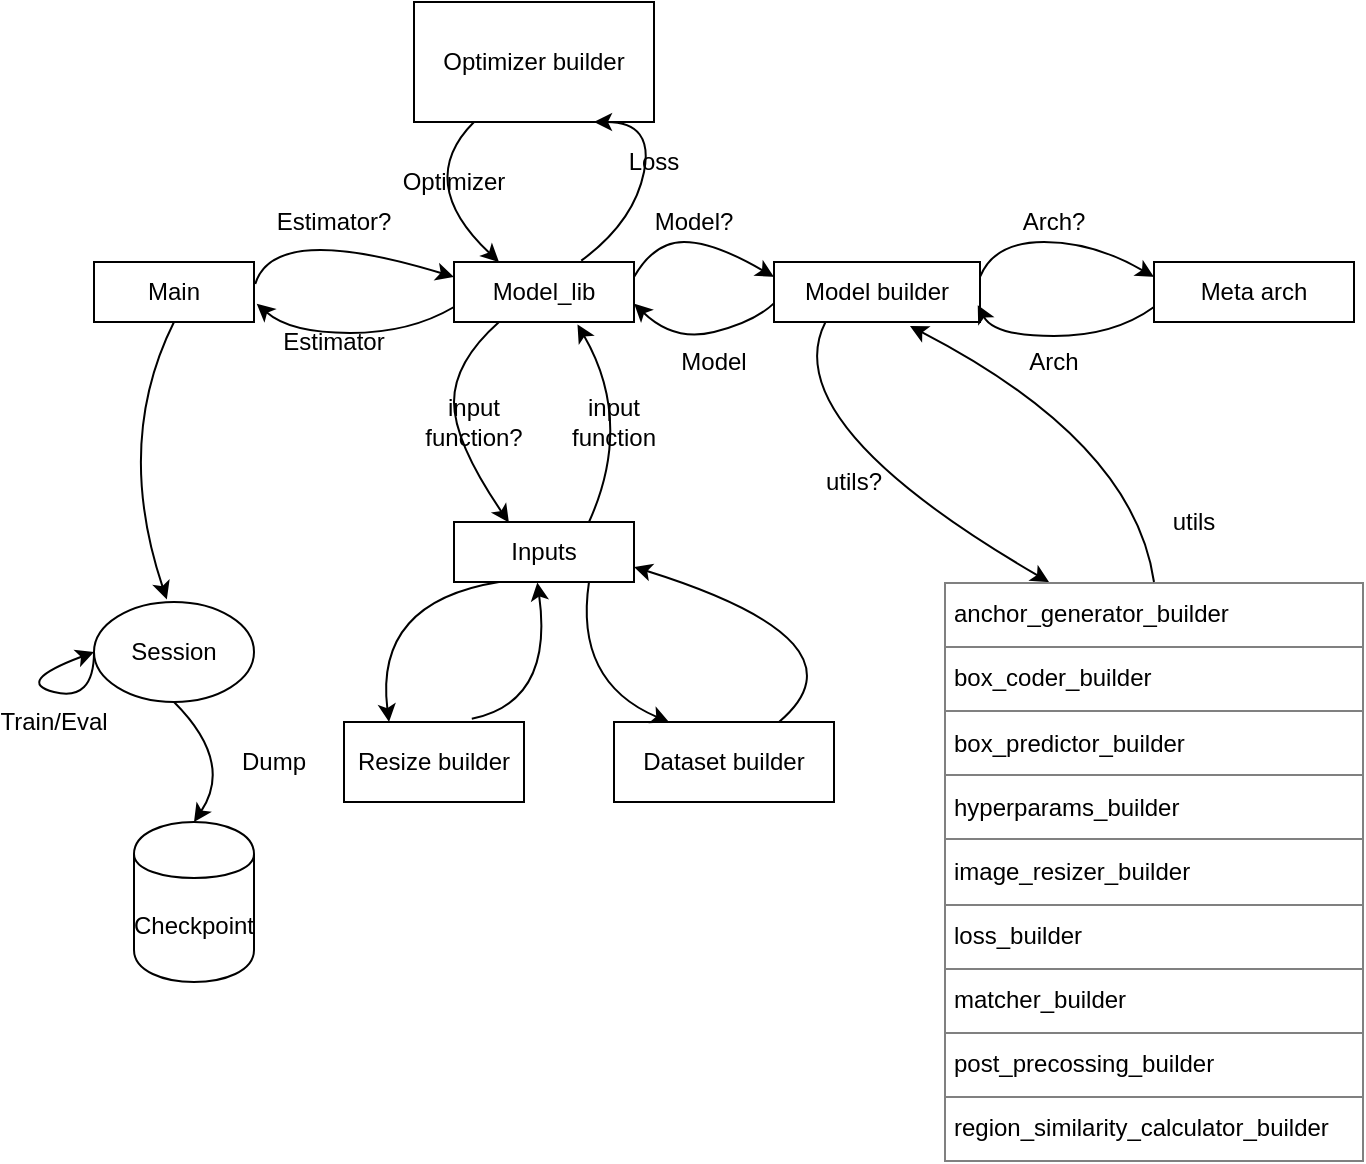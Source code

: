 <mxfile version="10.6.5" type="device"><diagram id="v70GzJC3RyhQ1K8cmD1p" name="Page-1"><mxGraphModel dx="1394" dy="764" grid="1" gridSize="10" guides="1" tooltips="1" connect="1" arrows="1" fold="1" page="1" pageScale="1" pageWidth="827" pageHeight="1169" math="0" shadow="0"><root><mxCell id="0"/><mxCell id="1" parent="0"/><mxCell id="VleMu1lKD6YgWPfpHK27-1" value="Main&lt;br&gt;" style="rounded=0;whiteSpace=wrap;html=1;" parent="1" vertex="1"><mxGeometry x="90" y="140" width="80" height="30" as="geometry"/></mxCell><mxCell id="VleMu1lKD6YgWPfpHK27-2" value="Model_lib" style="rounded=0;whiteSpace=wrap;html=1;" parent="1" vertex="1"><mxGeometry x="270" y="140" width="90" height="30" as="geometry"/></mxCell><mxCell id="VleMu1lKD6YgWPfpHK27-3" value="Model builder" style="rounded=0;whiteSpace=wrap;html=1;" parent="1" vertex="1"><mxGeometry x="430" y="140" width="103" height="30" as="geometry"/></mxCell><mxCell id="VleMu1lKD6YgWPfpHK27-4" value="Meta arch&lt;br&gt;" style="rounded=0;whiteSpace=wrap;html=1;" parent="1" vertex="1"><mxGeometry x="620" y="140" width="100" height="30" as="geometry"/></mxCell><mxCell id="VleMu1lKD6YgWPfpHK27-5" value="Optimizer builder" style="rounded=0;whiteSpace=wrap;html=1;" parent="1" vertex="1"><mxGeometry x="250" y="10" width="120" height="60" as="geometry"/></mxCell><mxCell id="VleMu1lKD6YgWPfpHK27-7" value="" style="curved=1;endArrow=classic;html=1;exitX=1.008;exitY=0.367;exitDx=0;exitDy=0;entryX=0;entryY=0.25;entryDx=0;entryDy=0;exitPerimeter=0;" parent="1" source="VleMu1lKD6YgWPfpHK27-1" target="VleMu1lKD6YgWPfpHK27-2" edge="1"><mxGeometry width="50" height="50" relative="1" as="geometry"><mxPoint x="180" y="170" as="sourcePoint"/><mxPoint x="230" y="120" as="targetPoint"/><Array as="points"><mxPoint x="180" y="120"/></Array></mxGeometry></mxCell><mxCell id="VleMu1lKD6YgWPfpHK27-8" value="Estimator?" style="text;html=1;strokeColor=none;fillColor=none;align=center;verticalAlign=middle;whiteSpace=wrap;rounded=0;" parent="1" vertex="1"><mxGeometry x="190" y="110" width="40" height="20" as="geometry"/></mxCell><mxCell id="VleMu1lKD6YgWPfpHK27-9" value="" style="curved=1;endArrow=classic;html=1;exitX=1;exitY=0.25;exitDx=0;exitDy=0;entryX=0;entryY=0.25;entryDx=0;entryDy=0;" parent="1" source="VleMu1lKD6YgWPfpHK27-2" target="VleMu1lKD6YgWPfpHK27-3" edge="1"><mxGeometry width="50" height="50" relative="1" as="geometry"><mxPoint x="370" y="180" as="sourcePoint"/><mxPoint x="420" y="130" as="targetPoint"/><Array as="points"><mxPoint x="370" y="130"/><mxPoint x="400" y="130"/></Array></mxGeometry></mxCell><mxCell id="VleMu1lKD6YgWPfpHK27-10" value="" style="curved=1;endArrow=classic;html=1;exitX=1;exitY=0.25;exitDx=0;exitDy=0;entryX=0;entryY=0.25;entryDx=0;entryDy=0;" parent="1" source="VleMu1lKD6YgWPfpHK27-3" target="VleMu1lKD6YgWPfpHK27-4" edge="1"><mxGeometry width="50" height="50" relative="1" as="geometry"><mxPoint x="446" y="158" as="sourcePoint"/><mxPoint x="516" y="158" as="targetPoint"/><Array as="points"><mxPoint x="540" y="130"/><mxPoint x="590" y="130"/></Array></mxGeometry></mxCell><mxCell id="VleMu1lKD6YgWPfpHK27-11" value="" style="curved=1;endArrow=classic;html=1;exitX=0;exitY=0.75;exitDx=0;exitDy=0;entryX=0.989;entryY=0.719;entryDx=0;entryDy=0;entryPerimeter=0;" parent="1" source="VleMu1lKD6YgWPfpHK27-4" target="VleMu1lKD6YgWPfpHK27-3" edge="1"><mxGeometry width="50" height="50" relative="1" as="geometry"><mxPoint x="620" y="155" as="sourcePoint"/><mxPoint x="550" y="163" as="targetPoint"/><Array as="points"><mxPoint x="600" y="177"/><mxPoint x="540" y="177"/></Array></mxGeometry></mxCell><mxCell id="VleMu1lKD6YgWPfpHK27-12" value="" style="curved=1;endArrow=classic;html=1;exitX=-0.002;exitY=0.694;exitDx=0;exitDy=0;entryX=1.001;entryY=0.694;entryDx=0;entryDy=0;entryPerimeter=0;exitPerimeter=0;" parent="1" source="VleMu1lKD6YgWPfpHK27-3" target="VleMu1lKD6YgWPfpHK27-2" edge="1"><mxGeometry width="50" height="50" relative="1" as="geometry"><mxPoint x="448.068" y="181.053" as="sourcePoint"/><mxPoint x="359.913" y="180.083" as="targetPoint"/><Array as="points"><mxPoint x="420" y="170"/><mxPoint x="380" y="180"/></Array></mxGeometry></mxCell><mxCell id="VleMu1lKD6YgWPfpHK27-13" value="" style="curved=1;endArrow=classic;html=1;exitX=0;exitY=0.75;exitDx=0;exitDy=0;entryX=1.017;entryY=0.694;entryDx=0;entryDy=0;entryPerimeter=0;" parent="1" source="VleMu1lKD6YgWPfpHK27-2" target="VleMu1lKD6YgWPfpHK27-1" edge="1"><mxGeometry width="50" height="50" relative="1" as="geometry"><mxPoint x="268.068" y="161.053" as="sourcePoint"/><mxPoint x="179.913" y="160.083" as="targetPoint"/><Array as="points"><mxPoint x="248" y="175.5"/><mxPoint x="188" y="175.5"/></Array></mxGeometry></mxCell><mxCell id="VleMu1lKD6YgWPfpHK27-14" value="Model?" style="text;html=1;strokeColor=none;fillColor=none;align=center;verticalAlign=middle;whiteSpace=wrap;rounded=0;" parent="1" vertex="1"><mxGeometry x="370" y="110" width="40" height="20" as="geometry"/></mxCell><mxCell id="VleMu1lKD6YgWPfpHK27-15" value="Arch?" style="text;html=1;strokeColor=none;fillColor=none;align=center;verticalAlign=middle;whiteSpace=wrap;rounded=0;" parent="1" vertex="1"><mxGeometry x="550" y="110" width="40" height="20" as="geometry"/></mxCell><mxCell id="VleMu1lKD6YgWPfpHK27-17" value="Arch&lt;br&gt;" style="text;html=1;strokeColor=none;fillColor=none;align=center;verticalAlign=middle;whiteSpace=wrap;rounded=0;" parent="1" vertex="1"><mxGeometry x="550" y="180" width="40" height="20" as="geometry"/></mxCell><mxCell id="VleMu1lKD6YgWPfpHK27-18" value="Model" style="text;html=1;strokeColor=none;fillColor=none;align=center;verticalAlign=middle;whiteSpace=wrap;rounded=0;" parent="1" vertex="1"><mxGeometry x="380" y="180" width="40" height="20" as="geometry"/></mxCell><mxCell id="VleMu1lKD6YgWPfpHK27-19" value="" style="curved=1;endArrow=classic;html=1;exitX=0.707;exitY=-0.022;exitDx=0;exitDy=0;entryX=0.75;entryY=1;entryDx=0;entryDy=0;exitPerimeter=0;" parent="1" source="VleMu1lKD6YgWPfpHK27-2" target="VleMu1lKD6YgWPfpHK27-5" edge="1"><mxGeometry width="50" height="50" relative="1" as="geometry"><mxPoint x="370" y="280" as="sourcePoint"/><mxPoint x="420" y="230" as="targetPoint"/><Array as="points"><mxPoint x="360" y="120"/><mxPoint x="370" y="70"/></Array></mxGeometry></mxCell><mxCell id="VleMu1lKD6YgWPfpHK27-20" value="Loss" style="text;html=1;strokeColor=none;fillColor=none;align=center;verticalAlign=middle;whiteSpace=wrap;rounded=0;" parent="1" vertex="1"><mxGeometry x="350" y="80" width="40" height="20" as="geometry"/></mxCell><mxCell id="VleMu1lKD6YgWPfpHK27-21" value="" style="curved=1;endArrow=classic;html=1;entryX=0.25;entryY=0;entryDx=0;entryDy=0;exitX=0.25;exitY=1;exitDx=0;exitDy=0;" parent="1" source="VleMu1lKD6YgWPfpHK27-5" target="VleMu1lKD6YgWPfpHK27-2" edge="1"><mxGeometry width="50" height="50" relative="1" as="geometry"><mxPoint x="210" y="270" as="sourcePoint"/><mxPoint x="260" y="220" as="targetPoint"/><Array as="points"><mxPoint x="250" y="100"/></Array></mxGeometry></mxCell><mxCell id="VleMu1lKD6YgWPfpHK27-22" value="Optimizer" style="text;html=1;strokeColor=none;fillColor=none;align=center;verticalAlign=middle;whiteSpace=wrap;rounded=0;" parent="1" vertex="1"><mxGeometry x="250" y="90" width="40" height="20" as="geometry"/></mxCell><mxCell id="VleMu1lKD6YgWPfpHK27-23" value="Estimator" style="text;html=1;strokeColor=none;fillColor=none;align=center;verticalAlign=middle;whiteSpace=wrap;rounded=0;" parent="1" vertex="1"><mxGeometry x="190" y="170" width="40" height="20" as="geometry"/></mxCell><mxCell id="VleMu1lKD6YgWPfpHK27-24" value="Session" style="ellipse;whiteSpace=wrap;html=1;" parent="1" vertex="1"><mxGeometry x="90" y="310" width="80" height="50" as="geometry"/></mxCell><mxCell id="VleMu1lKD6YgWPfpHK27-25" value="" style="curved=1;endArrow=classic;html=1;entryX=0.455;entryY=-0.026;entryDx=0;entryDy=0;entryPerimeter=0;exitX=0.5;exitY=1;exitDx=0;exitDy=0;" parent="1" source="VleMu1lKD6YgWPfpHK27-1" target="VleMu1lKD6YgWPfpHK27-24" edge="1"><mxGeometry width="50" height="50" relative="1" as="geometry"><mxPoint x="50" y="280" as="sourcePoint"/><mxPoint x="100" y="230" as="targetPoint"/><Array as="points"><mxPoint x="100" y="230"/></Array></mxGeometry></mxCell><mxCell id="VleMu1lKD6YgWPfpHK27-26" value="" style="curved=1;endArrow=classic;html=1;entryX=0;entryY=0.5;entryDx=0;entryDy=0;exitX=0;exitY=0.5;exitDx=0;exitDy=0;" parent="1" source="VleMu1lKD6YgWPfpHK27-24" target="VleMu1lKD6YgWPfpHK27-24" edge="1"><mxGeometry width="50" height="50" relative="1" as="geometry"><mxPoint x="20" y="400" as="sourcePoint"/><mxPoint x="70" y="350" as="targetPoint"/><Array as="points"><mxPoint x="90" y="360"/><mxPoint x="50" y="350"/></Array></mxGeometry></mxCell><mxCell id="VleMu1lKD6YgWPfpHK27-27" value="Train/Eval&lt;br&gt;" style="text;html=1;strokeColor=none;fillColor=none;align=center;verticalAlign=middle;whiteSpace=wrap;rounded=0;" parent="1" vertex="1"><mxGeometry x="50" y="360" width="40" height="20" as="geometry"/></mxCell><mxCell id="VleMu1lKD6YgWPfpHK27-28" value="Checkpoint" style="shape=cylinder;whiteSpace=wrap;html=1;boundedLbl=1;backgroundOutline=1;" parent="1" vertex="1"><mxGeometry x="110" y="420" width="60" height="80" as="geometry"/></mxCell><mxCell id="VleMu1lKD6YgWPfpHK27-29" value="" style="curved=1;endArrow=classic;html=1;entryX=0.5;entryY=0;entryDx=0;entryDy=0;exitX=0.5;exitY=1;exitDx=0;exitDy=0;" parent="1" source="VleMu1lKD6YgWPfpHK27-24" target="VleMu1lKD6YgWPfpHK27-28" edge="1"><mxGeometry width="50" height="50" relative="1" as="geometry"><mxPoint x="220" y="450" as="sourcePoint"/><mxPoint x="270" y="400" as="targetPoint"/><Array as="points"><mxPoint x="160" y="390"/></Array></mxGeometry></mxCell><mxCell id="VleMu1lKD6YgWPfpHK27-30" value="Dump&lt;br&gt;" style="text;html=1;strokeColor=none;fillColor=none;align=center;verticalAlign=middle;whiteSpace=wrap;rounded=0;" parent="1" vertex="1"><mxGeometry x="160" y="380" width="40" height="20" as="geometry"/></mxCell><mxCell id="1osl-ILkfKNN3IBawcZu-1" value="Inputs" style="rounded=0;whiteSpace=wrap;html=1;" vertex="1" parent="1"><mxGeometry x="270" y="270" width="90" height="30" as="geometry"/></mxCell><mxCell id="1osl-ILkfKNN3IBawcZu-2" value="" style="curved=1;endArrow=classic;html=1;entryX=0.305;entryY=0.01;entryDx=0;entryDy=0;entryPerimeter=0;exitX=0.25;exitY=1;exitDx=0;exitDy=0;" edge="1" parent="1" source="VleMu1lKD6YgWPfpHK27-2" target="1osl-ILkfKNN3IBawcZu-1"><mxGeometry width="50" height="50" relative="1" as="geometry"><mxPoint x="270" y="250" as="sourcePoint"/><mxPoint x="320" y="200" as="targetPoint"/><Array as="points"><mxPoint x="270" y="190"/><mxPoint x="270" y="230"/></Array></mxGeometry></mxCell><mxCell id="1osl-ILkfKNN3IBawcZu-3" value="" style="curved=1;endArrow=classic;html=1;exitX=0.75;exitY=0;exitDx=0;exitDy=0;entryX=0.686;entryY=1.041;entryDx=0;entryDy=0;entryPerimeter=0;" edge="1" parent="1" source="1osl-ILkfKNN3IBawcZu-1" target="VleMu1lKD6YgWPfpHK27-2"><mxGeometry width="50" height="50" relative="1" as="geometry"><mxPoint x="350" y="390" as="sourcePoint"/><mxPoint x="400" y="340" as="targetPoint"/><Array as="points"><mxPoint x="360" y="220"/></Array></mxGeometry></mxCell><mxCell id="1osl-ILkfKNN3IBawcZu-4" value="input function?" style="text;html=1;strokeColor=none;fillColor=none;align=center;verticalAlign=middle;whiteSpace=wrap;rounded=0;" vertex="1" parent="1"><mxGeometry x="260" y="210" width="40" height="20" as="geometry"/></mxCell><mxCell id="1osl-ILkfKNN3IBawcZu-5" value="input function" style="text;html=1;strokeColor=none;fillColor=none;align=center;verticalAlign=middle;whiteSpace=wrap;rounded=0;" vertex="1" parent="1"><mxGeometry x="330" y="210" width="40" height="20" as="geometry"/></mxCell><mxCell id="1osl-ILkfKNN3IBawcZu-6" value="Resize builder" style="rounded=0;whiteSpace=wrap;html=1;" vertex="1" parent="1"><mxGeometry x="215" y="370" width="90" height="40" as="geometry"/></mxCell><mxCell id="1osl-ILkfKNN3IBawcZu-7" value="Dataset builder&lt;br&gt;" style="rounded=0;whiteSpace=wrap;html=1;" vertex="1" parent="1"><mxGeometry x="350" y="370" width="110" height="40" as="geometry"/></mxCell><mxCell id="1osl-ILkfKNN3IBawcZu-8" value="" style="curved=1;endArrow=classic;html=1;entryX=0.25;entryY=0;entryDx=0;entryDy=0;exitX=0.25;exitY=1;exitDx=0;exitDy=0;" edge="1" parent="1" source="1osl-ILkfKNN3IBawcZu-1" target="1osl-ILkfKNN3IBawcZu-6"><mxGeometry width="50" height="50" relative="1" as="geometry"><mxPoint x="230" y="360" as="sourcePoint"/><mxPoint x="280" y="310" as="targetPoint"/><Array as="points"><mxPoint x="230" y="310"/></Array></mxGeometry></mxCell><mxCell id="1osl-ILkfKNN3IBawcZu-9" value="" style="curved=1;endArrow=classic;html=1;exitX=0.71;exitY=-0.04;exitDx=0;exitDy=0;exitPerimeter=0;entryX=0.463;entryY=1.01;entryDx=0;entryDy=0;entryPerimeter=0;" edge="1" parent="1" source="1osl-ILkfKNN3IBawcZu-6" target="1osl-ILkfKNN3IBawcZu-1"><mxGeometry width="50" height="50" relative="1" as="geometry"><mxPoint x="270" y="360" as="sourcePoint"/><mxPoint x="320" y="310" as="targetPoint"/><Array as="points"><mxPoint x="320" y="360"/></Array></mxGeometry></mxCell><mxCell id="1osl-ILkfKNN3IBawcZu-10" value="" style="curved=1;endArrow=classic;html=1;exitX=0.75;exitY=0;exitDx=0;exitDy=0;entryX=1;entryY=0.75;entryDx=0;entryDy=0;" edge="1" parent="1" source="1osl-ILkfKNN3IBawcZu-7" target="1osl-ILkfKNN3IBawcZu-1"><mxGeometry width="50" height="50" relative="1" as="geometry"><mxPoint x="430" y="330" as="sourcePoint"/><mxPoint x="480" y="280" as="targetPoint"/><Array as="points"><mxPoint x="480" y="330"/></Array></mxGeometry></mxCell><mxCell id="1osl-ILkfKNN3IBawcZu-11" value="" style="curved=1;endArrow=classic;html=1;exitX=0.75;exitY=1;exitDx=0;exitDy=0;entryX=0.25;entryY=0;entryDx=0;entryDy=0;" edge="1" parent="1" source="1osl-ILkfKNN3IBawcZu-1" target="1osl-ILkfKNN3IBawcZu-7"><mxGeometry width="50" height="50" relative="1" as="geometry"><mxPoint x="330" y="480" as="sourcePoint"/><mxPoint x="380" y="430" as="targetPoint"/><Array as="points"><mxPoint x="330" y="350"/></Array></mxGeometry></mxCell><mxCell id="1osl-ILkfKNN3IBawcZu-13" value="&lt;table border=&quot;1&quot; width=&quot;100%&quot; cellpadding=&quot;4&quot; style=&quot;width: 100% ; height: 100% ; border-collapse: collapse&quot;&gt;&lt;tbody&gt;&lt;tr&gt;&lt;td&gt;anchor_generator_builder&lt;br&gt;&lt;/td&gt;&lt;/tr&gt;&lt;tr&gt;&lt;td&gt;box_coder_builder&lt;/td&gt;&lt;/tr&gt;&lt;tr&gt;&lt;td&gt;box_predictor_builder&lt;/td&gt;&lt;/tr&gt;&lt;tr&gt;&lt;td&gt;hyperparams_builder&lt;/td&gt;&lt;/tr&gt;&lt;tr&gt;&lt;td&gt;image_resizer_builder&lt;/td&gt;&lt;/tr&gt;&lt;tr&gt;&lt;td&gt;loss_builder&lt;/td&gt;&lt;/tr&gt;&lt;tr&gt;&lt;td align=&quot;center&quot; style=&quot;text-align: left&quot;&gt;matcher_builder&lt;/td&gt;&lt;/tr&gt;&lt;tr&gt;&lt;td align=&quot;center&quot; style=&quot;text-align: left&quot;&gt;post_precossing_builder&lt;/td&gt;&lt;/tr&gt;&lt;tr&gt;&lt;td&gt;region_similarity_calculator_builder&lt;/td&gt;&lt;/tr&gt;&lt;/tbody&gt;&lt;/table&gt;&lt;br&gt;" style="text;html=1;strokeColor=none;fillColor=none;overflow=fill;flipH=0;direction=east;" vertex="1" parent="1"><mxGeometry x="515" y="300" width="210" height="290" as="geometry"/></mxCell><mxCell id="1osl-ILkfKNN3IBawcZu-17" value="" style="curved=1;endArrow=classic;html=1;entryX=0.25;entryY=0;entryDx=0;entryDy=0;exitX=0.25;exitY=1;exitDx=0;exitDy=0;" edge="1" parent="1" source="VleMu1lKD6YgWPfpHK27-3" target="1osl-ILkfKNN3IBawcZu-13"><mxGeometry width="50" height="50" relative="1" as="geometry"><mxPoint x="430" y="270" as="sourcePoint"/><mxPoint x="480" y="220" as="targetPoint"/><Array as="points"><mxPoint x="430" y="220"/></Array></mxGeometry></mxCell><mxCell id="1osl-ILkfKNN3IBawcZu-18" value="utils?" style="text;html=1;strokeColor=none;fillColor=none;align=center;verticalAlign=middle;whiteSpace=wrap;rounded=0;" vertex="1" parent="1"><mxGeometry x="450" y="240" width="40" height="20" as="geometry"/></mxCell><mxCell id="1osl-ILkfKNN3IBawcZu-20" value="" style="curved=1;endArrow=classic;html=1;entryX=0.66;entryY=1.067;entryDx=0;entryDy=0;entryPerimeter=0;exitX=0.5;exitY=0;exitDx=0;exitDy=0;" edge="1" parent="1" source="1osl-ILkfKNN3IBawcZu-13" target="VleMu1lKD6YgWPfpHK27-3"><mxGeometry width="50" height="50" relative="1" as="geometry"><mxPoint x="610" y="280" as="sourcePoint"/><mxPoint x="660" y="230" as="targetPoint"/><Array as="points"><mxPoint x="610" y="230"/></Array></mxGeometry></mxCell><mxCell id="1osl-ILkfKNN3IBawcZu-21" value="utils" style="text;html=1;strokeColor=none;fillColor=none;align=center;verticalAlign=middle;whiteSpace=wrap;rounded=0;" vertex="1" parent="1"><mxGeometry x="620" y="260" width="40" height="20" as="geometry"/></mxCell></root></mxGraphModel></diagram></mxfile>